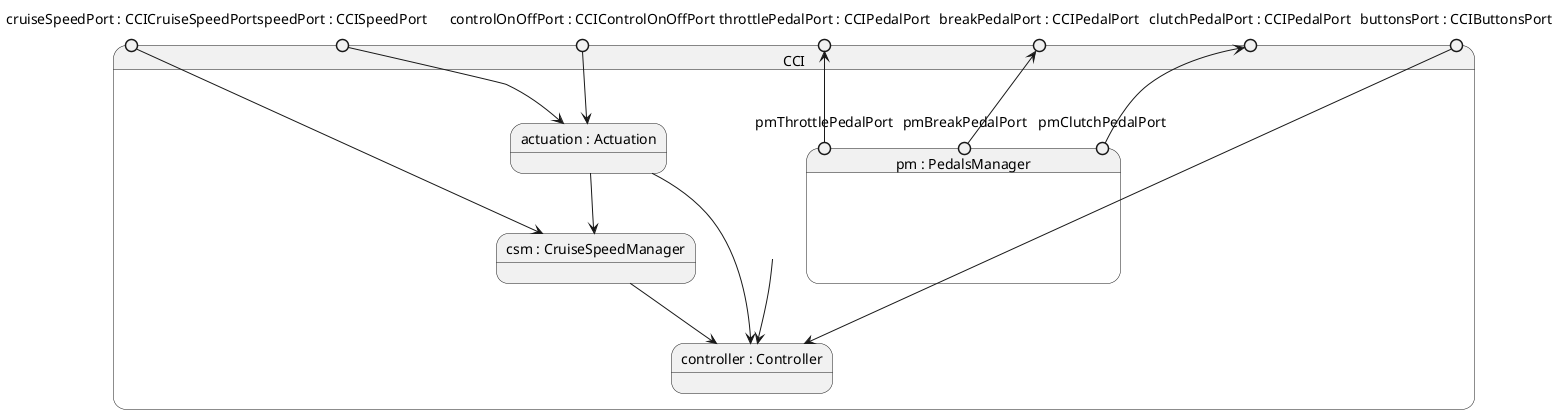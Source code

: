 

@startuml
	state CCI {
		
			state "controller : Controller" as CCISystem_system_CCI_controller
			state "actuation : Actuation" as CCISystem_system_CCI_actuation
			state "csm : CruiseSpeedManager" as CCISystem_system_CCI_csm
			state "pm : PedalsManager" as CCISystem_system_CCI_pm {
				
					state "pmClutchPedalPort" as CCISystem_system_CCI_pm_CCISystem_system_PedalsManager_pmClutchPedalPort <<entrypoint>>
					state "pmBreakPedalPort" as CCISystem_system_CCI_pm_CCISystem_system_PedalsManager_pmBreakPedalPort <<entrypoint>>
					state "pmThrottlePedalPort" as CCISystem_system_CCI_pm_CCISystem_system_PedalsManager_pmThrottlePedalPort <<entrypoint>>
				
			}
			state "buttonsPort : CCIButtonsPort" as CCISystem_system_CCI_buttonsPort <<entrypoint>>
			state "clutchPedalPort : CCIPedalPort" as CCISystem_system_CCI_clutchPedalPort <<entrypoint>>
			state "breakPedalPort : CCIPedalPort" as CCISystem_system_CCI_breakPedalPort <<entrypoint>>
			state "throttlePedalPort : CCIPedalPort" as CCISystem_system_CCI_throttlePedalPort <<entrypoint>>
			state "controlOnOffPort : CCIControlOnOffPort" as CCISystem_system_CCI_controlOnOffPort <<entrypoint>>
			state "speedPort : CCISpeedPort" as CCISystem_system_CCI_speedPort <<entrypoint>>
			state "cruiseSpeedPort : CCICruiseSpeedPort" as CCISystem_system_CCI_cruiseSpeedPort <<entrypoint>>
			CCISystem_system_CCI_pm_CCISystem_system_PedalsManager_pmClutchPedalPort --> CCISystem_system_CCI_clutchPedalPort
			CCISystem_system_CCI_pm_CCISystem_system_PedalsManager_pmBreakPedalPort --> CCISystem_system_CCI_breakPedalPort
			CCISystem_system_CCI_pm_CCISystem_system_PedalsManager_pmThrottlePedalPort --> CCISystem_system_CCI_throttlePedalPort
			CCISystem_system_CCI_buttonsPort --> CCISystem_system_CCI_controller
			CCISystem_system_CCI_controlOnOffPort --> CCISystem_system_CCI_actuation
			CCISystem_system_CCI_speedPort --> CCISystem_system_CCI_actuation
			CCISystem_system_CCI_cruiseSpeedPort --> CCISystem_system_CCI_csm
			CCISystem_system_CCI_pm --> CCISystem_system_CCI_controller
			CCISystem_system_CCI_actuation --> CCISystem_system_CCI_controller
			CCISystem_system_CCI_csm --> CCISystem_system_CCI_controller
			CCISystem_system_CCI_actuation --> CCISystem_system_CCI_csm
		
	}
@enduml
